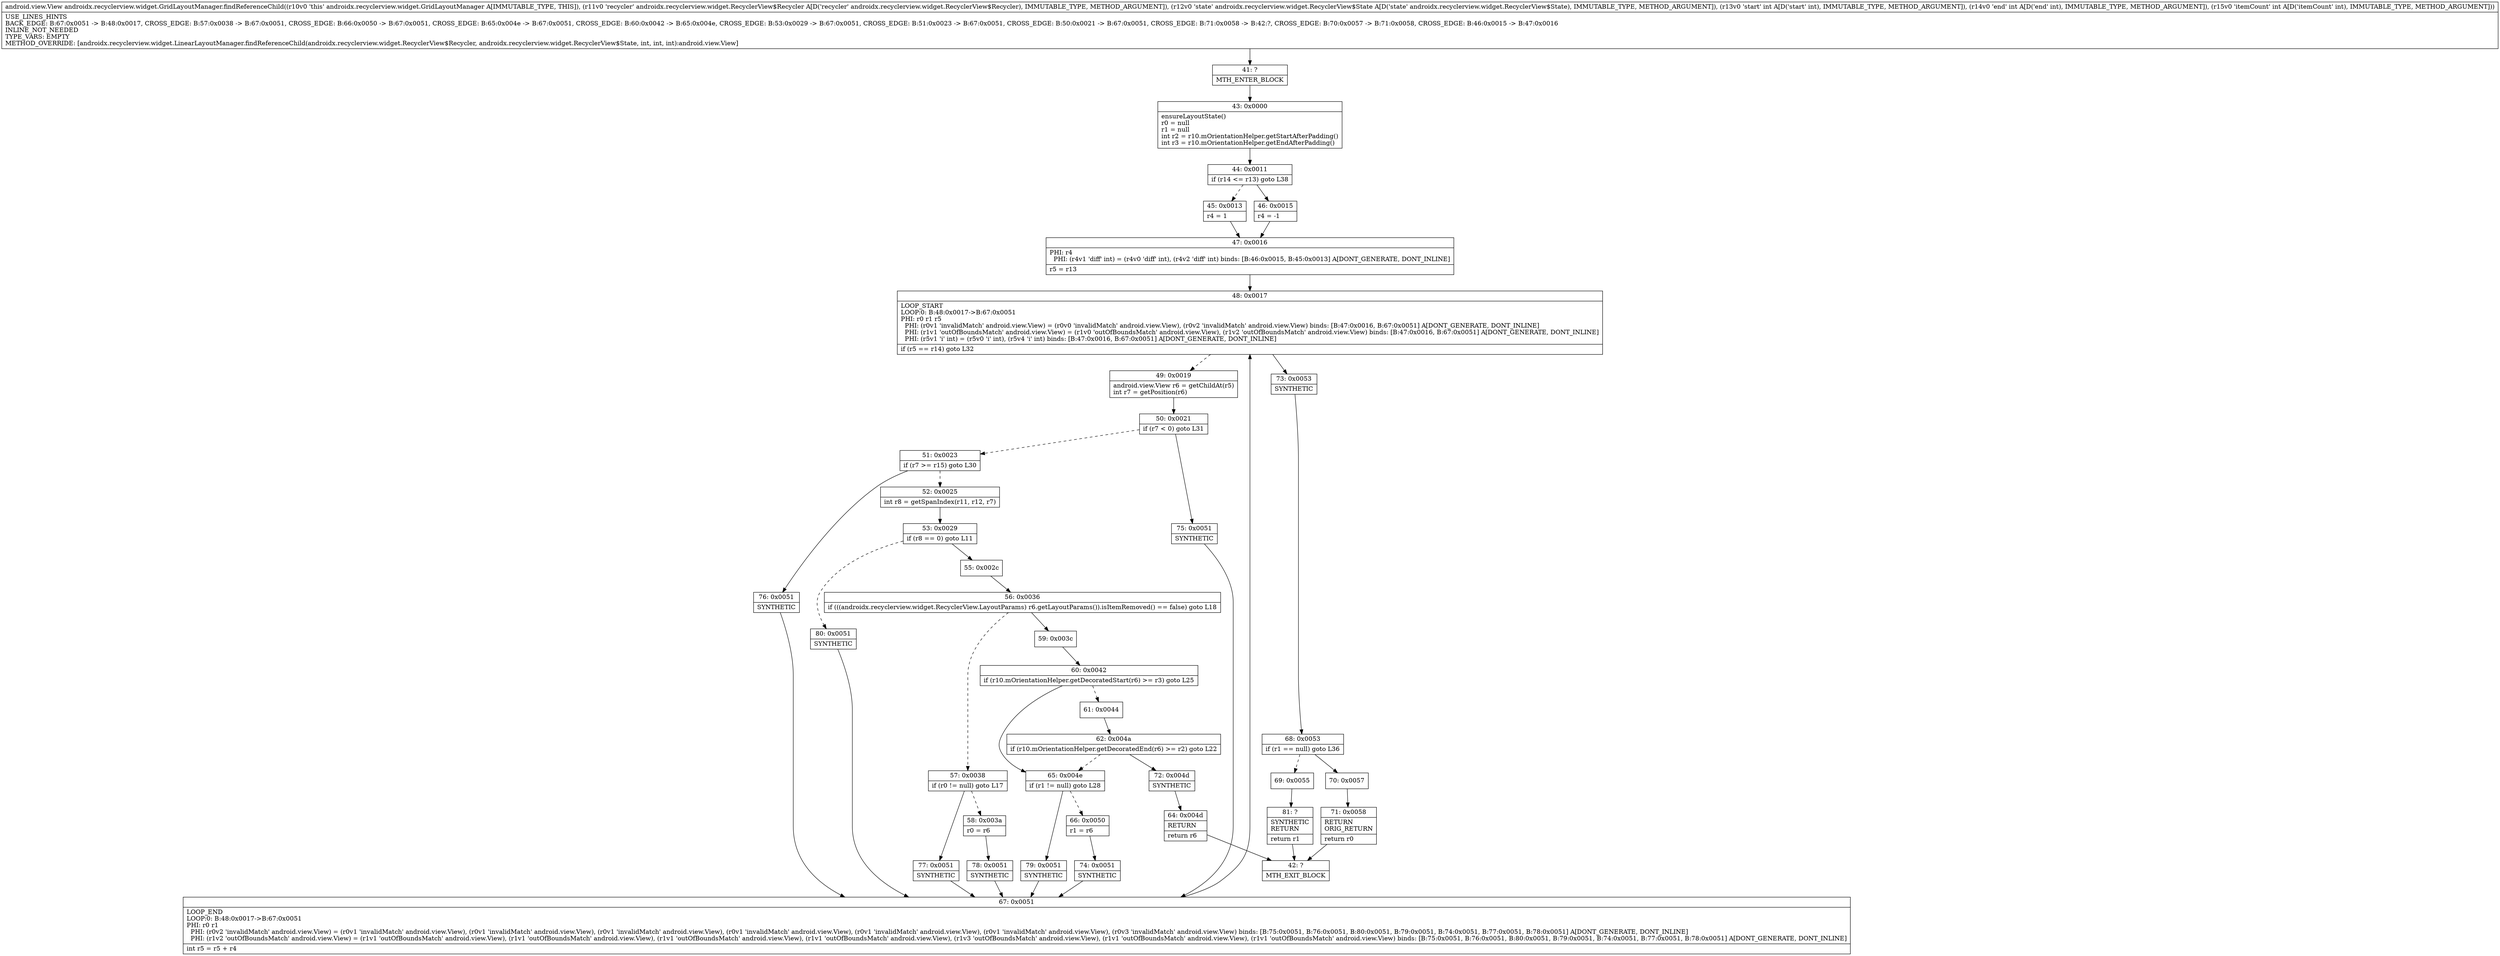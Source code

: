 digraph "CFG forandroidx.recyclerview.widget.GridLayoutManager.findReferenceChild(Landroidx\/recyclerview\/widget\/RecyclerView$Recycler;Landroidx\/recyclerview\/widget\/RecyclerView$State;III)Landroid\/view\/View;" {
Node_41 [shape=record,label="{41\:\ ?|MTH_ENTER_BLOCK\l}"];
Node_43 [shape=record,label="{43\:\ 0x0000|ensureLayoutState()\lr0 = null\lr1 = null\lint r2 = r10.mOrientationHelper.getStartAfterPadding()\lint r3 = r10.mOrientationHelper.getEndAfterPadding()\l}"];
Node_44 [shape=record,label="{44\:\ 0x0011|if (r14 \<= r13) goto L38\l}"];
Node_45 [shape=record,label="{45\:\ 0x0013|r4 = 1\l}"];
Node_47 [shape=record,label="{47\:\ 0x0016|PHI: r4 \l  PHI: (r4v1 'diff' int) = (r4v0 'diff' int), (r4v2 'diff' int) binds: [B:46:0x0015, B:45:0x0013] A[DONT_GENERATE, DONT_INLINE]\l|r5 = r13\l}"];
Node_48 [shape=record,label="{48\:\ 0x0017|LOOP_START\lLOOP:0: B:48:0x0017\-\>B:67:0x0051\lPHI: r0 r1 r5 \l  PHI: (r0v1 'invalidMatch' android.view.View) = (r0v0 'invalidMatch' android.view.View), (r0v2 'invalidMatch' android.view.View) binds: [B:47:0x0016, B:67:0x0051] A[DONT_GENERATE, DONT_INLINE]\l  PHI: (r1v1 'outOfBoundsMatch' android.view.View) = (r1v0 'outOfBoundsMatch' android.view.View), (r1v2 'outOfBoundsMatch' android.view.View) binds: [B:47:0x0016, B:67:0x0051] A[DONT_GENERATE, DONT_INLINE]\l  PHI: (r5v1 'i' int) = (r5v0 'i' int), (r5v4 'i' int) binds: [B:47:0x0016, B:67:0x0051] A[DONT_GENERATE, DONT_INLINE]\l|if (r5 == r14) goto L32\l}"];
Node_49 [shape=record,label="{49\:\ 0x0019|android.view.View r6 = getChildAt(r5)\lint r7 = getPosition(r6)\l}"];
Node_50 [shape=record,label="{50\:\ 0x0021|if (r7 \< 0) goto L31\l}"];
Node_51 [shape=record,label="{51\:\ 0x0023|if (r7 \>= r15) goto L30\l}"];
Node_52 [shape=record,label="{52\:\ 0x0025|int r8 = getSpanIndex(r11, r12, r7)\l}"];
Node_53 [shape=record,label="{53\:\ 0x0029|if (r8 == 0) goto L11\l}"];
Node_55 [shape=record,label="{55\:\ 0x002c}"];
Node_56 [shape=record,label="{56\:\ 0x0036|if (((androidx.recyclerview.widget.RecyclerView.LayoutParams) r6.getLayoutParams()).isItemRemoved() == false) goto L18\l}"];
Node_57 [shape=record,label="{57\:\ 0x0038|if (r0 != null) goto L17\l}"];
Node_58 [shape=record,label="{58\:\ 0x003a|r0 = r6\l}"];
Node_78 [shape=record,label="{78\:\ 0x0051|SYNTHETIC\l}"];
Node_67 [shape=record,label="{67\:\ 0x0051|LOOP_END\lLOOP:0: B:48:0x0017\-\>B:67:0x0051\lPHI: r0 r1 \l  PHI: (r0v2 'invalidMatch' android.view.View) = (r0v1 'invalidMatch' android.view.View), (r0v1 'invalidMatch' android.view.View), (r0v1 'invalidMatch' android.view.View), (r0v1 'invalidMatch' android.view.View), (r0v1 'invalidMatch' android.view.View), (r0v1 'invalidMatch' android.view.View), (r0v3 'invalidMatch' android.view.View) binds: [B:75:0x0051, B:76:0x0051, B:80:0x0051, B:79:0x0051, B:74:0x0051, B:77:0x0051, B:78:0x0051] A[DONT_GENERATE, DONT_INLINE]\l  PHI: (r1v2 'outOfBoundsMatch' android.view.View) = (r1v1 'outOfBoundsMatch' android.view.View), (r1v1 'outOfBoundsMatch' android.view.View), (r1v1 'outOfBoundsMatch' android.view.View), (r1v1 'outOfBoundsMatch' android.view.View), (r1v3 'outOfBoundsMatch' android.view.View), (r1v1 'outOfBoundsMatch' android.view.View), (r1v1 'outOfBoundsMatch' android.view.View) binds: [B:75:0x0051, B:76:0x0051, B:80:0x0051, B:79:0x0051, B:74:0x0051, B:77:0x0051, B:78:0x0051] A[DONT_GENERATE, DONT_INLINE]\l|int r5 = r5 + r4\l}"];
Node_77 [shape=record,label="{77\:\ 0x0051|SYNTHETIC\l}"];
Node_59 [shape=record,label="{59\:\ 0x003c}"];
Node_60 [shape=record,label="{60\:\ 0x0042|if (r10.mOrientationHelper.getDecoratedStart(r6) \>= r3) goto L25\l}"];
Node_61 [shape=record,label="{61\:\ 0x0044}"];
Node_62 [shape=record,label="{62\:\ 0x004a|if (r10.mOrientationHelper.getDecoratedEnd(r6) \>= r2) goto L22\l}"];
Node_72 [shape=record,label="{72\:\ 0x004d|SYNTHETIC\l}"];
Node_64 [shape=record,label="{64\:\ 0x004d|RETURN\l|return r6\l}"];
Node_42 [shape=record,label="{42\:\ ?|MTH_EXIT_BLOCK\l}"];
Node_65 [shape=record,label="{65\:\ 0x004e|if (r1 != null) goto L28\l}"];
Node_66 [shape=record,label="{66\:\ 0x0050|r1 = r6\l}"];
Node_74 [shape=record,label="{74\:\ 0x0051|SYNTHETIC\l}"];
Node_79 [shape=record,label="{79\:\ 0x0051|SYNTHETIC\l}"];
Node_80 [shape=record,label="{80\:\ 0x0051|SYNTHETIC\l}"];
Node_76 [shape=record,label="{76\:\ 0x0051|SYNTHETIC\l}"];
Node_75 [shape=record,label="{75\:\ 0x0051|SYNTHETIC\l}"];
Node_73 [shape=record,label="{73\:\ 0x0053|SYNTHETIC\l}"];
Node_68 [shape=record,label="{68\:\ 0x0053|if (r1 == null) goto L36\l}"];
Node_69 [shape=record,label="{69\:\ 0x0055}"];
Node_81 [shape=record,label="{81\:\ ?|SYNTHETIC\lRETURN\l|return r1\l}"];
Node_70 [shape=record,label="{70\:\ 0x0057}"];
Node_71 [shape=record,label="{71\:\ 0x0058|RETURN\lORIG_RETURN\l|return r0\l}"];
Node_46 [shape=record,label="{46\:\ 0x0015|r4 = \-1\l}"];
MethodNode[shape=record,label="{android.view.View androidx.recyclerview.widget.GridLayoutManager.findReferenceChild((r10v0 'this' androidx.recyclerview.widget.GridLayoutManager A[IMMUTABLE_TYPE, THIS]), (r11v0 'recycler' androidx.recyclerview.widget.RecyclerView$Recycler A[D('recycler' androidx.recyclerview.widget.RecyclerView$Recycler), IMMUTABLE_TYPE, METHOD_ARGUMENT]), (r12v0 'state' androidx.recyclerview.widget.RecyclerView$State A[D('state' androidx.recyclerview.widget.RecyclerView$State), IMMUTABLE_TYPE, METHOD_ARGUMENT]), (r13v0 'start' int A[D('start' int), IMMUTABLE_TYPE, METHOD_ARGUMENT]), (r14v0 'end' int A[D('end' int), IMMUTABLE_TYPE, METHOD_ARGUMENT]), (r15v0 'itemCount' int A[D('itemCount' int), IMMUTABLE_TYPE, METHOD_ARGUMENT]))  | USE_LINES_HINTS\lBACK_EDGE: B:67:0x0051 \-\> B:48:0x0017, CROSS_EDGE: B:57:0x0038 \-\> B:67:0x0051, CROSS_EDGE: B:66:0x0050 \-\> B:67:0x0051, CROSS_EDGE: B:65:0x004e \-\> B:67:0x0051, CROSS_EDGE: B:60:0x0042 \-\> B:65:0x004e, CROSS_EDGE: B:53:0x0029 \-\> B:67:0x0051, CROSS_EDGE: B:51:0x0023 \-\> B:67:0x0051, CROSS_EDGE: B:50:0x0021 \-\> B:67:0x0051, CROSS_EDGE: B:71:0x0058 \-\> B:42:?, CROSS_EDGE: B:70:0x0057 \-\> B:71:0x0058, CROSS_EDGE: B:46:0x0015 \-\> B:47:0x0016\lINLINE_NOT_NEEDED\lTYPE_VARS: EMPTY\lMETHOD_OVERRIDE: [androidx.recyclerview.widget.LinearLayoutManager.findReferenceChild(androidx.recyclerview.widget.RecyclerView$Recycler, androidx.recyclerview.widget.RecyclerView$State, int, int, int):android.view.View]\l}"];
MethodNode -> Node_41;Node_41 -> Node_43;
Node_43 -> Node_44;
Node_44 -> Node_45[style=dashed];
Node_44 -> Node_46;
Node_45 -> Node_47;
Node_47 -> Node_48;
Node_48 -> Node_49[style=dashed];
Node_48 -> Node_73;
Node_49 -> Node_50;
Node_50 -> Node_51[style=dashed];
Node_50 -> Node_75;
Node_51 -> Node_52[style=dashed];
Node_51 -> Node_76;
Node_52 -> Node_53;
Node_53 -> Node_55;
Node_53 -> Node_80[style=dashed];
Node_55 -> Node_56;
Node_56 -> Node_57[style=dashed];
Node_56 -> Node_59;
Node_57 -> Node_58[style=dashed];
Node_57 -> Node_77;
Node_58 -> Node_78;
Node_78 -> Node_67;
Node_67 -> Node_48;
Node_77 -> Node_67;
Node_59 -> Node_60;
Node_60 -> Node_61[style=dashed];
Node_60 -> Node_65;
Node_61 -> Node_62;
Node_62 -> Node_65[style=dashed];
Node_62 -> Node_72;
Node_72 -> Node_64;
Node_64 -> Node_42;
Node_65 -> Node_66[style=dashed];
Node_65 -> Node_79;
Node_66 -> Node_74;
Node_74 -> Node_67;
Node_79 -> Node_67;
Node_80 -> Node_67;
Node_76 -> Node_67;
Node_75 -> Node_67;
Node_73 -> Node_68;
Node_68 -> Node_69[style=dashed];
Node_68 -> Node_70;
Node_69 -> Node_81;
Node_81 -> Node_42;
Node_70 -> Node_71;
Node_71 -> Node_42;
Node_46 -> Node_47;
}

